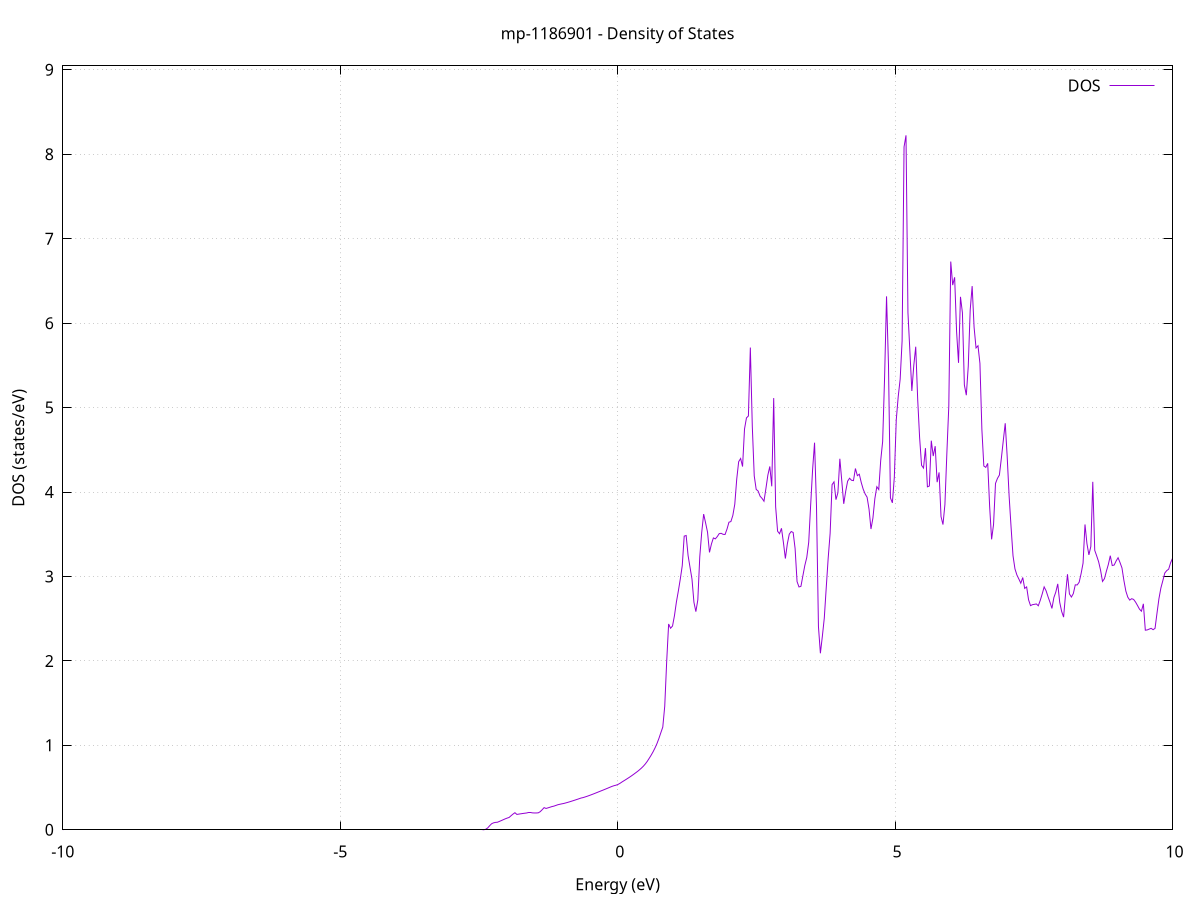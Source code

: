 set title 'mp-1186901 - Density of States'
set xlabel 'Energy (eV)'
set ylabel 'DOS (states/eV)'
set grid
set xrange [-10:10]
set yrange [0:9.047]
set xzeroaxis lt -1
set terminal png size 800,600
set output 'mp-1186901_dos_gnuplot.png'
plot '-' using 1:2 with lines title 'DOS'
-38.144500 0.000000
-38.109500 0.000000
-38.074400 0.000000
-38.039300 0.000000
-38.004300 0.000000
-37.969200 0.000000
-37.934100 0.000000
-37.899100 0.000000
-37.864000 0.000000
-37.828900 0.000000
-37.793900 0.000000
-37.758800 0.000000
-37.723700 0.000000
-37.688700 0.000000
-37.653600 0.000000
-37.618500 0.000000
-37.583500 0.000000
-37.548400 0.000000
-37.513300 0.000000
-37.478300 0.000000
-37.443200 0.000000
-37.408200 0.000000
-37.373100 0.000000
-37.338000 0.000000
-37.303000 0.000000
-37.267900 0.000000
-37.232800 0.000000
-37.197800 0.000000
-37.162700 0.000000
-37.127600 0.000000
-37.092600 0.000000
-37.057500 0.000000
-37.022400 0.000000
-36.987400 0.000000
-36.952300 0.000000
-36.917200 0.000000
-36.882200 0.000000
-36.847100 0.000000
-36.812000 0.000000
-36.777000 0.000000
-36.741900 0.000000
-36.706800 0.000000
-36.671800 0.000000
-36.636700 0.000000
-36.601600 0.000000
-36.566600 0.000000
-36.531500 0.000000
-36.496400 0.000000
-36.461400 0.000000
-36.426300 0.000000
-36.391200 0.000000
-36.356200 0.000000
-36.321100 0.000000
-36.286000 0.000000
-36.251000 0.000000
-36.215900 0.000000
-36.180800 0.000000
-36.145800 0.000000
-36.110700 0.000000
-36.075600 0.000000
-36.040600 0.000000
-36.005500 0.000000
-35.970400 0.000000
-35.935400 0.000000
-35.900300 0.000000
-35.865300 0.000000
-35.830200 0.000000
-35.795100 0.000000
-35.760100 0.000000
-35.725000 0.000000
-35.689900 0.000000
-35.654900 0.000000
-35.619800 0.000000
-35.584700 0.000000
-35.549700 0.000000
-35.514600 0.000000
-35.479500 0.000000
-35.444500 0.000000
-35.409400 0.000000
-35.374300 0.000000
-35.339300 0.000000
-35.304200 0.000000
-35.269100 0.000000
-35.234100 0.000000
-35.199000 0.000000
-35.163900 0.000000
-35.128900 0.000000
-35.093800 0.000000
-35.058700 0.000000
-35.023700 0.000000
-34.988600 0.000000
-34.953500 0.023500
-34.918500 0.962900
-34.883400 3.379100
-34.848300 9.850100
-34.813300 13.111100
-34.778200 15.174700
-34.743100 23.871000
-34.708100 26.378000
-34.673000 21.536200
-34.637900 26.256400
-34.602900 18.126200
-34.567800 12.836700
-34.532700 8.605200
-34.497700 8.417900
-34.462600 12.418000
-34.427500 13.113000
-34.392500 13.880400
-34.357400 17.706400
-34.322300 16.435800
-34.287300 18.455100
-34.252200 20.860000
-34.217200 22.895700
-34.182100 28.922200
-34.147000 30.260700
-34.112000 35.389000
-34.076900 29.175200
-34.041800 32.493300
-34.006800 35.218900
-33.971700 54.077400
-33.936600 37.852800
-33.901600 25.780300
-33.866500 18.997900
-33.831400 14.667200
-33.796400 6.840600
-33.761300 0.000000
-33.726200 0.000000
-33.691200 0.000000
-33.656100 0.000000
-33.621000 0.000000
-33.586000 0.000000
-33.550900 0.000000
-33.515800 0.000000
-33.480800 0.000000
-33.445700 0.000000
-33.410600 0.000000
-33.375600 0.000000
-33.340500 0.000000
-33.305400 0.000000
-33.270400 0.000000
-33.235300 0.000000
-33.200200 0.000000
-33.165200 0.000000
-33.130100 0.000000
-33.095000 0.000000
-33.060000 0.000000
-33.024900 0.000000
-32.989800 0.000000
-32.954800 0.000000
-32.919700 0.000000
-32.884600 0.000000
-32.849600 0.000000
-32.814500 0.000000
-32.779400 0.000000
-32.744400 0.000000
-32.709300 0.000000
-32.674200 0.000000
-32.639200 0.000000
-32.604100 0.000000
-32.569100 0.000000
-32.534000 0.000000
-32.498900 0.000000
-32.463900 0.000000
-32.428800 0.000000
-32.393700 0.000000
-32.358700 0.000000
-32.323600 0.000000
-32.288500 0.000000
-32.253500 0.000000
-32.218400 0.000000
-32.183300 0.000000
-32.148300 0.000000
-32.113200 0.000000
-32.078100 0.000000
-32.043100 0.000000
-32.008000 0.000000
-31.972900 0.000000
-31.937900 0.000000
-31.902800 0.000000
-31.867700 0.000000
-31.832700 0.000000
-31.797600 0.000000
-31.762500 0.000000
-31.727500 0.000000
-31.692400 0.000000
-31.657300 0.000000
-31.622300 0.000000
-31.587200 0.000000
-31.552100 0.000000
-31.517100 0.000000
-31.482000 0.000000
-31.446900 0.000000
-31.411900 0.000000
-31.376800 0.000000
-31.341700 0.000000
-31.306700 0.000000
-31.271600 0.000000
-31.236500 0.000000
-31.201500 0.000000
-31.166400 0.000000
-31.131300 0.000000
-31.096300 0.000000
-31.061200 0.000000
-31.026200 0.000000
-30.991100 0.000000
-30.956000 0.000000
-30.921000 0.000000
-30.885900 0.000000
-30.850800 0.000000
-30.815800 0.000000
-30.780700 0.000000
-30.745600 0.000000
-30.710600 0.000000
-30.675500 0.000000
-30.640400 0.000000
-30.605400 0.000000
-30.570300 0.000000
-30.535200 0.000000
-30.500200 0.000000
-30.465100 0.000000
-30.430000 0.000000
-30.395000 0.000000
-30.359900 0.000000
-30.324800 0.000000
-30.289800 0.000000
-30.254700 0.000000
-30.219600 0.000000
-30.184600 0.000000
-30.149500 0.000000
-30.114400 0.000000
-30.079400 0.000000
-30.044300 0.000000
-30.009200 0.000000
-29.974200 0.000000
-29.939100 0.000000
-29.904000 0.000000
-29.869000 0.000000
-29.833900 0.000000
-29.798800 0.000000
-29.763800 0.000000
-29.728700 0.000000
-29.693600 0.000000
-29.658600 0.000000
-29.623500 0.000000
-29.588400 0.000000
-29.553400 0.000000
-29.518300 0.000000
-29.483200 0.000000
-29.448200 0.000000
-29.413100 0.000000
-29.378100 0.000000
-29.343000 0.000000
-29.307900 0.000000
-29.272900 0.000000
-29.237800 0.000000
-29.202700 0.000000
-29.167700 0.000000
-29.132600 0.000000
-29.097500 0.000000
-29.062500 0.000000
-29.027400 0.000000
-28.992300 0.000000
-28.957300 0.000000
-28.922200 0.000000
-28.887100 0.000000
-28.852100 0.000000
-28.817000 0.000000
-28.781900 0.000000
-28.746900 0.000000
-28.711800 0.000000
-28.676700 0.000000
-28.641700 0.000000
-28.606600 0.000000
-28.571500 0.000000
-28.536500 0.000000
-28.501400 0.000000
-28.466300 0.000000
-28.431300 0.000000
-28.396200 0.000000
-28.361100 0.000000
-28.326100 0.000000
-28.291000 0.000000
-28.255900 0.000000
-28.220900 0.000000
-28.185800 0.000000
-28.150700 0.000000
-28.115700 0.000000
-28.080600 0.000000
-28.045500 0.000000
-28.010500 0.000000
-27.975400 0.000000
-27.940300 0.000000
-27.905300 0.000000
-27.870200 0.000000
-27.835100 0.000000
-27.800100 0.000000
-27.765000 0.000000
-27.730000 0.000000
-27.694900 0.000000
-27.659800 0.000000
-27.624800 0.000000
-27.589700 0.000000
-27.554600 0.000000
-27.519600 0.000000
-27.484500 0.000000
-27.449400 0.000000
-27.414400 0.000000
-27.379300 0.000000
-27.344200 0.000000
-27.309200 0.000000
-27.274100 0.000000
-27.239000 0.000000
-27.204000 0.000000
-27.168900 0.000000
-27.133800 0.000000
-27.098800 0.000000
-27.063700 0.000000
-27.028600 0.000000
-26.993600 0.000000
-26.958500 0.000000
-26.923400 0.000000
-26.888400 0.000000
-26.853300 0.000000
-26.818200 0.000000
-26.783200 0.000000
-26.748100 0.000000
-26.713000 0.000000
-26.678000 0.000000
-26.642900 0.000000
-26.607800 0.000000
-26.572800 0.000000
-26.537700 0.000000
-26.502600 0.000000
-26.467600 0.000000
-26.432500 0.000000
-26.397400 0.000000
-26.362400 0.000000
-26.327300 0.000000
-26.292200 0.000000
-26.257200 0.000000
-26.222100 0.000000
-26.187100 0.000000
-26.152000 0.000000
-26.116900 0.000000
-26.081900 0.000000
-26.046800 0.000000
-26.011700 0.000000
-25.976700 0.000000
-25.941600 0.000000
-25.906500 0.000000
-25.871500 0.000000
-25.836400 0.000000
-25.801300 0.000000
-25.766300 0.000000
-25.731200 0.000000
-25.696100 0.000000
-25.661100 0.000000
-25.626000 0.000000
-25.590900 0.000000
-25.555900 0.000000
-25.520800 0.000000
-25.485700 0.000000
-25.450700 0.000000
-25.415600 0.000000
-25.380500 0.000000
-25.345500 0.000000
-25.310400 0.000000
-25.275300 0.000000
-25.240300 0.000000
-25.205200 0.000000
-25.170100 0.000000
-25.135100 0.000000
-25.100000 0.000000
-25.064900 0.000000
-25.029900 0.000000
-24.994800 0.000000
-24.959700 0.000000
-24.924700 0.000000
-24.889600 0.000000
-24.854500 0.000000
-24.819500 0.000000
-24.784400 0.000000
-24.749300 0.000000
-24.714300 0.000000
-24.679200 0.000000
-24.644100 0.000000
-24.609100 0.000000
-24.574000 0.000000
-24.539000 0.000000
-24.503900 0.000000
-24.468800 0.000000
-24.433800 0.000000
-24.398700 0.000000
-24.363600 0.000000
-24.328600 0.000000
-24.293500 0.000000
-24.258400 0.000000
-24.223400 0.000000
-24.188300 0.000000
-24.153200 0.000000
-24.118200 0.000000
-24.083100 0.000000
-24.048000 0.000000
-24.013000 0.000000
-23.977900 0.000000
-23.942800 0.000000
-23.907800 0.000000
-23.872700 0.000000
-23.837600 0.000000
-23.802600 0.000000
-23.767500 0.000000
-23.732400 0.000000
-23.697400 0.000000
-23.662300 0.000000
-23.627200 0.000000
-23.592200 0.000000
-23.557100 0.000000
-23.522000 0.000000
-23.487000 0.000000
-23.451900 0.000000
-23.416800 0.000000
-23.381800 0.000000
-23.346700 0.000000
-23.311600 0.000000
-23.276600 0.000000
-23.241500 0.000000
-23.206400 0.000000
-23.171400 0.000000
-23.136300 0.000000
-23.101200 0.000000
-23.066200 0.000000
-23.031100 0.000000
-22.996000 0.000000
-22.961000 0.000000
-22.925900 0.000000
-22.890900 0.000000
-22.855800 0.000000
-22.820700 0.000000
-22.785700 0.000000
-22.750600 0.000000
-22.715500 0.000000
-22.680500 0.000000
-22.645400 0.000000
-22.610300 0.000000
-22.575300 0.000000
-22.540200 0.000000
-22.505100 0.000000
-22.470100 0.000000
-22.435000 0.000000
-22.399900 0.000000
-22.364900 0.000000
-22.329800 0.000000
-22.294700 0.000000
-22.259700 0.000000
-22.224600 0.000000
-22.189500 0.000000
-22.154500 0.000000
-22.119400 0.000000
-22.084300 0.000000
-22.049300 0.000000
-22.014200 0.000000
-21.979100 0.000000
-21.944100 0.000000
-21.909000 0.000000
-21.873900 0.000000
-21.838900 0.000000
-21.803800 0.000000
-21.768700 0.000000
-21.733700 0.000000
-21.698600 0.000000
-21.663500 0.000000
-21.628500 0.000000
-21.593400 0.000000
-21.558300 0.000000
-21.523300 0.000000
-21.488200 0.000000
-21.453100 0.000000
-21.418100 0.000000
-21.383000 0.000000
-21.348000 0.000000
-21.312900 0.000000
-21.277800 0.000000
-21.242800 0.000000
-21.207700 0.000000
-21.172600 0.000000
-21.137600 0.000000
-21.102500 0.000000
-21.067400 0.000000
-21.032400 0.000000
-20.997300 0.000000
-20.962200 0.000000
-20.927200 0.000000
-20.892100 0.000000
-20.857000 0.000000
-20.822000 0.000000
-20.786900 0.000000
-20.751800 0.000000
-20.716800 0.000000
-20.681700 0.000000
-20.646600 0.000000
-20.611600 0.000000
-20.576500 0.000000
-20.541400 0.000000
-20.506400 0.000000
-20.471300 0.000000
-20.436200 0.000000
-20.401200 0.000000
-20.366100 0.000000
-20.331000 0.000000
-20.296000 0.000000
-20.260900 0.000000
-20.225800 0.000000
-20.190800 0.000000
-20.155700 0.000000
-20.120600 0.000000
-20.085600 0.000000
-20.050500 0.000000
-20.015400 0.000000
-19.980400 0.000000
-19.945300 0.000000
-19.910200 0.000000
-19.875200 0.000000
-19.840100 0.000000
-19.805000 0.000000
-19.770000 0.000000
-19.734900 0.000000
-19.699900 0.000000
-19.664800 0.000000
-19.629700 0.000000
-19.594700 0.000000
-19.559600 0.000000
-19.524500 0.000000
-19.489500 0.000000
-19.454400 0.000000
-19.419300 0.000000
-19.384300 0.000000
-19.349200 0.000000
-19.314100 0.000000
-19.279100 0.000000
-19.244000 0.000000
-19.208900 0.000000
-19.173900 0.000000
-19.138800 0.000000
-19.103700 0.000000
-19.068700 0.000000
-19.033600 0.000000
-18.998500 0.000000
-18.963500 0.000000
-18.928400 0.000000
-18.893300 0.000000
-18.858300 0.000000
-18.823200 0.000000
-18.788100 0.000000
-18.753100 0.000000
-18.718000 0.000000
-18.682900 0.000000
-18.647900 0.000000
-18.612800 0.000000
-18.577700 0.000000
-18.542700 0.000000
-18.507600 0.000000
-18.472500 0.000000
-18.437500 0.000000
-18.402400 0.000000
-18.367300 0.000000
-18.332300 0.000000
-18.297200 0.000000
-18.262100 0.000000
-18.227100 0.000000
-18.192000 0.000000
-18.156900 0.000000
-18.121900 0.000000
-18.086800 0.000000
-18.051800 0.000000
-18.016700 0.000000
-17.981600 0.000000
-17.946600 0.000000
-17.911500 0.000000
-17.876400 0.000000
-17.841400 0.000000
-17.806300 0.000000
-17.771200 0.000000
-17.736200 0.000000
-17.701100 0.000000
-17.666000 0.000000
-17.631000 0.000000
-17.595900 0.000000
-17.560800 0.000000
-17.525800 0.000000
-17.490700 0.000000
-17.455600 0.000000
-17.420600 0.000000
-17.385500 0.000000
-17.350400 0.000000
-17.315400 0.000000
-17.280300 0.000000
-17.245200 0.000000
-17.210200 0.000000
-17.175100 0.000000
-17.140000 0.000000
-17.105000 0.000000
-17.069900 0.000000
-17.034800 0.000000
-16.999800 0.000000
-16.964700 0.000000
-16.929600 0.000000
-16.894600 0.000000
-16.859500 0.000000
-16.824400 0.000000
-16.789400 0.000000
-16.754300 0.000000
-16.719200 0.000000
-16.684200 0.000000
-16.649100 0.000000
-16.614000 0.000000
-16.579000 0.000000
-16.543900 0.000000
-16.508900 0.000000
-16.473800 0.000000
-16.438700 0.000000
-16.403700 0.000000
-16.368600 0.000000
-16.333500 0.000000
-16.298500 0.000000
-16.263400 0.000000
-16.228300 0.000000
-16.193300 0.000000
-16.158200 0.000000
-16.123100 0.000000
-16.088100 0.000000
-16.053000 0.000000
-16.017900 0.000000
-15.982900 0.000000
-15.947800 0.000000
-15.912700 0.000000
-15.877700 0.000000
-15.842600 0.000000
-15.807500 0.000000
-15.772500 0.000000
-15.737400 0.000000
-15.702300 0.000000
-15.667300 0.000000
-15.632200 0.000000
-15.597100 0.000000
-15.562100 0.000000
-15.527000 0.000000
-15.491900 0.000000
-15.456900 0.000000
-15.421800 0.000000
-15.386700 0.000000
-15.351700 0.000000
-15.316600 0.000000
-15.281500 0.000000
-15.246500 0.000000
-15.211400 0.000000
-15.176300 0.000000
-15.141300 0.000000
-15.106200 0.000000
-15.071100 0.000000
-15.036100 0.000000
-15.001000 0.000000
-14.965900 0.000000
-14.930900 0.000000
-14.895800 0.000000
-14.860800 0.000000
-14.825700 0.000000
-14.790600 0.000000
-14.755600 0.000000
-14.720500 0.000000
-14.685400 0.000000
-14.650400 0.000000
-14.615300 0.000000
-14.580200 0.000000
-14.545200 0.000000
-14.510100 0.000000
-14.475000 0.000000
-14.440000 0.000000
-14.404900 0.000000
-14.369800 0.000000
-14.334800 0.000000
-14.299700 0.000000
-14.264600 0.000000
-14.229600 0.000000
-14.194500 0.000000
-14.159400 0.000000
-14.124400 0.000000
-14.089300 0.000000
-14.054200 0.000000
-14.019200 0.000000
-13.984100 0.000000
-13.949000 0.000000
-13.914000 0.000000
-13.878900 0.000000
-13.843800 0.000000
-13.808800 0.000000
-13.773700 0.000000
-13.738600 0.000000
-13.703600 0.000000
-13.668500 0.000000
-13.633400 0.000000
-13.598400 0.000000
-13.563300 0.000000
-13.528200 0.000000
-13.493200 0.000000
-13.458100 0.000000
-13.423000 0.000000
-13.388000 0.000000
-13.352900 0.000000
-13.317800 0.000000
-13.282800 0.000000
-13.247700 0.000000
-13.212700 0.000000
-13.177600 0.000000
-13.142500 0.000000
-13.107500 0.000000
-13.072400 0.000000
-13.037300 0.000000
-13.002300 0.000000
-12.967200 0.000000
-12.932100 0.000000
-12.897100 0.000000
-12.862000 0.000000
-12.826900 0.000000
-12.791900 0.000000
-12.756800 0.000000
-12.721700 0.000000
-12.686700 0.000000
-12.651600 0.000000
-12.616500 0.000000
-12.581500 0.000000
-12.546400 0.000000
-12.511300 0.000000
-12.476300 0.000000
-12.441200 0.000000
-12.406100 0.000000
-12.371100 0.000000
-12.336000 0.000000
-12.300900 0.000000
-12.265900 0.000000
-12.230800 0.000000
-12.195700 0.000000
-12.160700 0.000000
-12.125600 0.000000
-12.090500 0.000000
-12.055500 0.000000
-12.020400 0.000000
-11.985300 0.000000
-11.950300 0.000000
-11.915200 0.000000
-11.880100 0.000000
-11.845100 0.000000
-11.810000 0.000000
-11.774900 0.000000
-11.739900 0.000000
-11.704800 0.000000
-11.669800 0.000000
-11.634700 0.000000
-11.599600 0.000000
-11.564600 0.000000
-11.529500 0.000000
-11.494400 0.000000
-11.459400 0.000000
-11.424300 0.000000
-11.389200 0.000000
-11.354200 0.000000
-11.319100 0.000000
-11.284000 0.000000
-11.249000 0.000000
-11.213900 0.000000
-11.178800 0.000000
-11.143800 0.000000
-11.108700 0.000000
-11.073600 0.000000
-11.038600 0.000000
-11.003500 0.000000
-10.968400 0.000000
-10.933400 0.000000
-10.898300 0.000000
-10.863200 0.000000
-10.828200 0.000000
-10.793100 0.000000
-10.758000 0.000000
-10.723000 0.000000
-10.687900 0.000000
-10.652800 0.000000
-10.617800 0.000000
-10.582700 0.000000
-10.547600 0.000000
-10.512600 0.000000
-10.477500 0.000000
-10.442400 0.000000
-10.407400 0.000000
-10.372300 0.000000
-10.337200 0.000000
-10.302200 0.000000
-10.267100 0.000000
-10.232000 0.000000
-10.197000 0.000000
-10.161900 0.000000
-10.126800 0.000000
-10.091800 0.000000
-10.056700 0.000000
-10.021700 0.000000
-9.986600 0.000000
-9.951500 0.000000
-9.916500 0.000000
-9.881400 0.000000
-9.846300 0.000000
-9.811300 0.000000
-9.776200 0.000000
-9.741100 0.000000
-9.706100 0.000000
-9.671000 0.000000
-9.635900 0.000000
-9.600900 0.000000
-9.565800 0.000000
-9.530700 0.000000
-9.495700 0.000000
-9.460600 0.000000
-9.425500 0.000000
-9.390500 0.000000
-9.355400 0.000000
-9.320300 0.000000
-9.285300 0.000000
-9.250200 0.000000
-9.215100 0.000000
-9.180100 0.000000
-9.145000 0.000000
-9.109900 0.000000
-9.074900 0.000000
-9.039800 0.000000
-9.004700 0.000000
-8.969700 0.000000
-8.934600 0.000000
-8.899500 0.000000
-8.864500 0.000000
-8.829400 0.000000
-8.794300 0.000000
-8.759300 0.000000
-8.724200 0.000000
-8.689100 0.000000
-8.654100 0.000000
-8.619000 0.000000
-8.583900 0.000000
-8.548900 0.000000
-8.513800 0.000000
-8.478700 0.000000
-8.443700 0.000000
-8.408600 0.000000
-8.373600 0.000000
-8.338500 0.000000
-8.303400 0.000000
-8.268400 0.000000
-8.233300 0.000000
-8.198200 0.000000
-8.163200 0.000000
-8.128100 0.000000
-8.093000 0.000000
-8.058000 0.000000
-8.022900 0.000000
-7.987800 0.000000
-7.952800 0.000000
-7.917700 0.000000
-7.882600 0.000000
-7.847600 0.000000
-7.812500 0.000000
-7.777400 0.000000
-7.742400 0.000000
-7.707300 0.000000
-7.672200 0.000000
-7.637200 0.000000
-7.602100 0.000000
-7.567000 0.000000
-7.532000 0.000000
-7.496900 0.000000
-7.461800 0.000000
-7.426800 0.000000
-7.391700 0.000000
-7.356600 0.000000
-7.321600 0.000000
-7.286500 0.000000
-7.251400 0.000000
-7.216400 0.000000
-7.181300 0.000000
-7.146200 0.000000
-7.111200 0.000000
-7.076100 0.000000
-7.041000 0.000000
-7.006000 0.000000
-6.970900 0.000000
-6.935800 0.000000
-6.900800 0.000000
-6.865700 0.000000
-6.830700 0.000000
-6.795600 0.000000
-6.760500 0.000000
-6.725500 0.000000
-6.690400 0.000000
-6.655300 0.000000
-6.620300 0.000000
-6.585200 0.000000
-6.550100 0.000000
-6.515100 0.000000
-6.480000 0.000000
-6.444900 0.000000
-6.409900 0.000000
-6.374800 0.000000
-6.339700 0.000000
-6.304700 0.000000
-6.269600 0.000000
-6.234500 0.000000
-6.199500 0.000000
-6.164400 0.000000
-6.129300 0.000000
-6.094300 0.000000
-6.059200 0.000000
-6.024100 0.000000
-5.989100 0.000000
-5.954000 0.000000
-5.918900 0.000000
-5.883900 0.000000
-5.848800 0.000000
-5.813700 0.000000
-5.778700 0.000000
-5.743600 0.000000
-5.708500 0.000000
-5.673500 0.000000
-5.638400 0.000000
-5.603300 0.000000
-5.568300 0.000000
-5.533200 0.000000
-5.498100 0.000000
-5.463100 0.000000
-5.428000 0.000000
-5.392900 0.000000
-5.357900 0.000000
-5.322800 0.000000
-5.287700 0.000000
-5.252700 0.000000
-5.217600 0.000000
-5.182600 0.000000
-5.147500 0.000000
-5.112400 0.000000
-5.077400 0.000000
-5.042300 0.000000
-5.007200 0.000000
-4.972200 0.000000
-4.937100 0.000000
-4.902000 0.000000
-4.867000 0.000000
-4.831900 0.000000
-4.796800 0.000000
-4.761800 0.000000
-4.726700 0.000000
-4.691600 0.000000
-4.656600 0.000000
-4.621500 0.000000
-4.586400 0.000000
-4.551400 0.000000
-4.516300 0.000000
-4.481200 0.000000
-4.446200 0.000000
-4.411100 0.000000
-4.376000 0.000000
-4.341000 0.000000
-4.305900 0.000000
-4.270800 0.000000
-4.235800 0.000000
-4.200700 0.000000
-4.165600 0.000000
-4.130600 0.000000
-4.095500 0.000000
-4.060400 0.000000
-4.025400 0.000000
-3.990300 0.000000
-3.955200 0.000000
-3.920200 0.000000
-3.885100 0.000000
-3.850000 0.000000
-3.815000 0.000000
-3.779900 0.000000
-3.744800 0.000000
-3.709800 0.000000
-3.674700 0.000000
-3.639600 0.000000
-3.604600 0.000000
-3.569500 0.000000
-3.534500 0.000000
-3.499400 0.000000
-3.464300 0.000000
-3.429300 0.000000
-3.394200 0.000000
-3.359100 0.000000
-3.324100 0.000000
-3.289000 0.000000
-3.253900 0.000000
-3.218900 0.000000
-3.183800 0.000000
-3.148700 0.000000
-3.113700 0.000000
-3.078600 0.000000
-3.043500 0.000000
-3.008500 0.000000
-2.973400 0.000000
-2.938300 0.000000
-2.903300 0.000000
-2.868200 0.000000
-2.833100 0.000000
-2.798100 0.000000
-2.763000 0.000000
-2.727900 0.000000
-2.692900 0.000000
-2.657800 0.000000
-2.622700 0.000000
-2.587700 0.000000
-2.552600 0.000000
-2.517500 0.000000
-2.482500 0.000000
-2.447400 0.000000
-2.412300 0.000100
-2.377300 0.006000
-2.342200 0.021900
-2.307100 0.047600
-2.272100 0.071200
-2.237000 0.082200
-2.201900 0.087400
-2.166900 0.089300
-2.131800 0.098900
-2.096700 0.108800
-2.061700 0.119100
-2.026600 0.129400
-1.991600 0.138300
-1.956500 0.145800
-1.921400 0.166300
-1.886400 0.185500
-1.851300 0.202100
-1.816200 0.181800
-1.781200 0.185600
-1.746100 0.189200
-1.711000 0.192700
-1.676000 0.195900
-1.640900 0.198900
-1.605800 0.201700
-1.570800 0.201700
-1.535700 0.200200
-1.500600 0.198900
-1.465600 0.199000
-1.430500 0.200700
-1.395400 0.214400
-1.360400 0.237400
-1.325300 0.262400
-1.290200 0.252600
-1.255200 0.259700
-1.220100 0.267000
-1.185000 0.274500
-1.150000 0.279900
-1.114900 0.287900
-1.079800 0.296100
-1.044800 0.301600
-1.009700 0.306700
-0.974600 0.311200
-0.939600 0.317200
-0.904500 0.323700
-0.869400 0.330500
-0.834400 0.337700
-0.799300 0.345100
-0.764200 0.352600
-0.729200 0.360200
-0.694100 0.368000
-0.659000 0.376000
-0.624000 0.381100
-0.588900 0.388300
-0.553800 0.395800
-0.518800 0.404100
-0.483700 0.412600
-0.448600 0.421300
-0.413600 0.430400
-0.378500 0.439600
-0.343500 0.448900
-0.308400 0.458100
-0.273300 0.467300
-0.238300 0.476600
-0.203200 0.486100
-0.168100 0.495700
-0.133100 0.505600
-0.098000 0.514800
-0.062900 0.522500
-0.027900 0.528300
0.007200 0.537300
0.042300 0.550100
0.077300 0.565700
0.112400 0.580100
0.147500 0.594400
0.182500 0.609200
0.217600 0.624300
0.252700 0.640100
0.287700 0.656600
0.322800 0.673700
0.357900 0.690900
0.392900 0.709900
0.428000 0.730100
0.463100 0.752800
0.498100 0.779100
0.533200 0.809900
0.568300 0.845900
0.603300 0.882800
0.638400 0.923500
0.673500 0.969100
0.708500 1.020500
0.743600 1.081300
0.778700 1.149900
0.813700 1.216400
0.848800 1.463300
0.883900 1.992900
0.918900 2.437100
0.954000 2.386900
0.989100 2.413100
1.024100 2.536500
1.059200 2.698400
1.094300 2.828900
1.129300 2.970100
1.164400 3.127900
1.199500 3.477800
1.234500 3.485200
1.269600 3.247600
1.304600 3.107600
1.339700 2.969600
1.374800 2.694800
1.409800 2.583500
1.444900 2.722400
1.480000 3.231400
1.515000 3.520100
1.550100 3.738800
1.585200 3.633900
1.620200 3.523700
1.655300 3.285200
1.690400 3.384500
1.725400 3.456300
1.760500 3.445400
1.795600 3.472300
1.830600 3.507500
1.865700 3.511000
1.900800 3.498800
1.935800 3.497200
1.970900 3.560800
2.006000 3.642300
2.041000 3.650400
2.076100 3.723100
2.111200 3.856100
2.146200 4.153200
2.181300 4.359500
2.216400 4.397100
2.251400 4.301900
2.286500 4.746200
2.321600 4.877900
2.356600 4.900600
2.391700 5.710800
2.426800 4.778200
2.461800 4.191500
2.496900 4.031200
2.532000 4.011600
2.567000 3.950900
2.602100 3.925100
2.637200 3.891000
2.672200 4.040800
2.707300 4.200400
2.742400 4.302900
2.777400 4.067500
2.812500 5.112400
2.847600 3.825300
2.882600 3.536200
2.917700 3.506500
2.952700 3.570400
2.987800 3.401000
3.022900 3.212300
3.057900 3.384500
3.093000 3.501000
3.128100 3.532200
3.163100 3.521100
3.198200 3.331400
3.233300 2.939400
3.268300 2.875800
3.303400 2.883200
3.338500 3.008200
3.373500 3.130300
3.408600 3.225200
3.443700 3.405300
3.478700 3.847200
3.513800 4.267000
3.548900 4.584100
3.583900 3.828000
3.619000 2.406200
3.654100 2.090500
3.689100 2.289400
3.724200 2.506000
3.759300 2.866400
3.794300 3.215600
3.829400 3.510000
3.864500 4.087100
3.899500 4.120500
3.934600 3.909600
3.969700 3.991600
4.004700 4.393800
4.039800 4.130300
4.074900 3.860200
4.109900 4.007800
4.145000 4.128700
4.180100 4.163300
4.215100 4.139300
4.250200 4.135200
4.285300 4.278600
4.320300 4.194000
4.355400 4.210700
4.390500 4.112700
4.425500 4.033600
4.460600 3.977000
4.495600 3.938900
4.530700 3.797300
4.565800 3.561800
4.600800 3.692000
4.635900 3.922100
4.671000 4.062900
4.706000 4.029500
4.741100 4.373600
4.776200 4.598100
4.811200 5.359800
4.846300 6.317500
4.881400 5.503500
4.916400 3.930600
4.951500 3.871900
4.986600 4.175500
5.021600 4.855100
5.056700 5.129700
5.091800 5.336100
5.126800 5.789800
5.161900 8.088000
5.197000 8.224200
5.232000 6.125200
5.267100 5.667300
5.302200 5.197100
5.337200 5.499100
5.372300 5.720800
5.407400 5.099300
5.442400 4.644100
5.477500 4.316000
5.512600 4.284100
5.547600 4.519900
5.582700 4.061700
5.617800 4.071300
5.652800 4.608100
5.687900 4.426000
5.723000 4.543300
5.758000 4.116700
5.793100 4.232400
5.828200 3.709800
5.863200 3.614500
5.898300 3.851400
5.933400 4.459600
5.968400 5.018200
6.003500 6.729300
6.038600 6.450600
6.073600 6.543200
6.108700 5.899800
6.143700 5.530300
6.178800 6.311800
6.213900 6.122300
6.248900 5.268700
6.284000 5.146700
6.319100 5.489500
6.354100 6.156200
6.389200 6.438600
6.424300 5.950400
6.459300 5.706500
6.494400 5.732200
6.529500 5.523600
6.564500 4.741600
6.599600 4.308100
6.634700 4.292200
6.669700 4.339800
6.704800 3.824800
6.739900 3.439400
6.774900 3.616500
6.810000 4.102000
6.845100 4.161300
6.880100 4.201000
6.915200 4.397400
6.950300 4.608500
6.985300 4.814300
7.020400 4.422500
7.055500 3.952000
7.090500 3.586300
7.125600 3.245400
7.160700 3.090000
7.195700 3.017300
7.230800 2.970200
7.265900 2.920200
7.300900 2.987700
7.336000 2.858800
7.371100 2.876300
7.406100 2.723500
7.441200 2.654500
7.476300 2.665900
7.511300 2.669900
7.546400 2.674400
7.581500 2.652900
7.616500 2.716800
7.651600 2.792500
7.686700 2.876600
7.721700 2.830500
7.756800 2.759700
7.791800 2.695300
7.826900 2.621400
7.862000 2.749600
7.897000 2.815600
7.932100 2.912300
7.967200 2.694700
8.002200 2.586100
8.037300 2.518500
8.072400 2.789400
8.107400 3.026100
8.142500 2.793200
8.177600 2.756300
8.212600 2.797000
8.247700 2.900700
8.282800 2.899700
8.317800 2.932000
8.352900 3.034100
8.388000 3.157700
8.423000 3.615800
8.458100 3.389100
8.493200 3.255300
8.528200 3.355100
8.563300 4.121000
8.598400 3.309500
8.633400 3.244000
8.668500 3.174600
8.703600 3.073600
8.738600 2.940900
8.773700 2.974000
8.808800 3.062800
8.843800 3.142600
8.878900 3.245700
8.914000 3.129400
8.949000 3.135300
8.984100 3.183500
9.019200 3.221700
9.054200 3.165000
9.089300 3.101000
9.124400 2.951900
9.159400 2.826300
9.194500 2.754600
9.229600 2.719900
9.264600 2.736600
9.299700 2.728000
9.334700 2.696100
9.369800 2.655600
9.404900 2.612900
9.439900 2.588700
9.475000 2.676000
9.510100 2.363600
9.545100 2.366900
9.580200 2.376700
9.615300 2.385500
9.650300 2.369600
9.685400 2.385400
9.720500 2.564600
9.755500 2.736500
9.790600 2.862900
9.825700 2.950100
9.860700 3.040200
9.895800 3.069100
9.930900 3.086300
9.965900 3.162200
10.001000 3.215600
10.036100 3.276700
10.071100 3.303000
10.106200 3.336500
10.141300 3.408400
10.176300 3.518700
10.211400 3.627600
10.246500 3.736300
10.281500 3.747800
10.316600 3.873900
10.351700 3.931600
10.386700 4.121000
10.421800 4.010100
10.456900 4.148700
10.491900 4.423100
10.527000 4.506500
10.562100 4.492800
10.597100 4.508800
10.632200 4.552500
10.667300 4.707900
10.702300 4.690100
10.737400 4.558300
10.772500 4.370200
10.807500 4.488400
10.842600 4.257500
10.877700 4.469900
10.912700 4.775100
10.947800 5.700900
10.982800 5.179200
11.017900 5.462000
11.053000 6.093900
11.088000 6.175000
11.123100 5.499700
11.158200 5.227200
11.193200 4.933900
11.228300 4.439600
11.263400 4.100900
11.298400 3.765900
11.333500 3.755000
11.368600 4.158500
11.403600 4.109100
11.438700 3.941300
11.473800 3.706700
11.508800 3.670400
11.543900 3.515000
11.579000 3.277300
11.614000 3.279500
11.649100 2.408100
11.684200 1.652200
11.719200 1.607500
11.754300 1.565500
11.789400 1.528500
11.824400 1.497100
11.859500 1.471000
11.894600 1.450500
11.929600 1.432400
11.964700 1.416800
11.999800 1.401700
12.034800 1.387600
12.069900 1.368500
12.105000 1.357600
12.140000 1.347500
12.175100 1.338600
12.210200 1.330500
12.245200 1.321800
12.280300 1.312900
12.315400 1.444600
12.350400 1.273700
12.385500 1.265300
12.420600 1.258500
12.455600 1.251400
12.490700 1.245300
12.525800 1.240700
12.560800 1.236900
12.595900 1.238600
12.630900 1.210700
12.666000 1.214900
12.701100 1.217800
12.736100 1.217300
12.771200 1.216200
12.806300 1.215200
12.841300 1.218700
12.876400 1.219900
12.911500 1.214000
12.946500 1.207800
12.981600 1.202900
13.016700 1.198900
13.051700 1.195500
13.086800 1.196400
13.121900 1.195600
13.156900 1.247400
13.192000 1.291400
13.227100 1.305100
13.262100 1.316900
13.297200 1.326400
13.332300 1.332400
13.367300 1.337500
13.402400 1.337800
13.437500 1.318100
13.472500 1.286900
13.507600 1.246700
13.542700 1.212100
13.577700 1.180600
13.612800 1.147300
13.647900 1.139700
13.682900 1.142800
13.718000 1.229000
13.753100 1.313000
13.788100 1.306200
13.823200 1.157400
13.858300 1.088800
13.893300 1.089900
13.928400 1.095000
13.963500 1.099700
13.998500 1.105900
14.033600 1.154300
14.068700 1.168000
14.103700 1.403900
14.138800 1.170100
14.173800 1.102700
14.208900 1.104200
14.244000 1.135400
14.279000 1.150200
14.314100 1.135900
14.349200 1.078500
14.384200 1.061500
14.419300 1.058800
14.454400 1.061800
14.489400 1.067800
14.524500 1.076900
14.559600 1.092100
14.594600 1.098200
14.629700 1.060300
14.664800 1.022500
14.699800 0.987100
14.734900 1.012100
14.770000 1.023700
14.805000 1.042300
14.840100 1.069200
14.875200 1.107300
14.910200 1.183600
14.945300 1.406200
14.980400 1.447400
15.015400 1.441800
15.050500 1.391700
15.085600 1.323300
15.120600 1.212300
15.155700 1.077000
15.190800 0.971300
15.225800 0.921700
15.260900 0.911400
15.296000 0.911800
15.331000 0.927500
15.366100 0.967500
15.401200 1.014900
15.436200 0.999900
15.471300 1.001200
15.506400 0.999100
15.541400 0.992800
15.576500 0.982600
15.611600 0.968900
15.646600 0.927800
15.681700 0.888000
15.716800 0.852300
15.751800 0.822200
15.786900 0.798400
15.821900 0.781000
15.857000 0.769100
15.892100 0.778800
15.927100 0.809500
15.962200 0.849100
15.997300 0.777600
16.032300 0.878400
16.067400 0.885500
16.102500 0.870000
16.137500 0.839200
16.172600 0.805300
16.207700 0.769900
16.242700 0.728400
16.277800 0.674300
16.312900 0.631100
16.347900 0.615500
16.383000 0.602600
16.418100 0.591100
16.453100 0.565800
16.488200 0.518600
16.523300 0.474700
16.558300 0.443200
16.593400 0.451500
16.628500 0.518400
16.663500 0.636200
16.698600 0.708800
16.733700 0.790900
16.768700 0.879700
16.803800 0.982100
16.838900 1.143800
16.873900 1.325500
16.909000 1.767900
16.944100 2.296300
16.979100 2.077800
17.014200 2.106300
17.049300 2.443100
17.084300 2.364100
17.119400 2.209200
17.154500 2.115600
17.189500 2.114600
17.224600 2.114900
17.259700 2.334500
17.294700 1.799300
17.329800 1.874400
17.364900 2.103000
17.399900 2.092700
17.435000 1.977800
17.470000 1.923200
17.505100 1.890500
17.540200 1.873500
17.575200 1.873600
17.610300 1.873200
17.645400 1.744200
17.680400 1.652300
17.715500 1.574700
17.750600 1.508200
17.785600 1.474600
17.820700 1.687300
17.855800 1.701100
17.890800 1.701800
17.925900 1.688700
17.961000 1.628600
17.996000 1.587600
18.031100 1.552100
18.066200 1.515100
18.101200 1.479800
18.136300 1.448800
18.171400 1.425100
18.206400 1.411500
18.241500 1.508500
18.276600 1.683100
18.311600 1.534200
18.346700 1.563700
18.381800 1.637600
18.416800 1.698500
18.451900 1.756800
18.487000 1.836600
18.522000 1.797100
18.557100 1.797000
18.592200 1.810000
18.627200 2.159600
18.662300 2.668600
18.697400 1.718300
18.732400 1.633300
18.767500 1.640700
18.802600 1.215200
18.837600 1.208600
18.872700 1.199300
18.907800 1.179700
18.942800 1.162900
18.977900 1.149200
19.012900 1.164600
19.048000 1.194900
19.083100 1.131200
19.118100 1.130300
19.153200 1.130300
19.188300 1.129900
19.223300 1.128600
19.258400 1.124900
19.293500 1.119000
19.328500 1.114800
19.363600 1.111700
19.398700 1.091500
19.433700 1.073200
19.468800 1.048500
19.503900 1.022900
19.538900 0.998300
19.574000 0.974800
19.609100 0.916400
19.644100 0.909700
19.679200 0.911100
19.714300 0.914700
19.749300 0.928000
19.784400 0.952400
19.819500 0.988100
19.854500 1.057600
19.889600 1.123000
19.924700 1.181500
19.959700 1.203900
19.994800 1.232600
20.029900 1.315300
20.064900 1.434400
20.100000 1.534200
20.135100 1.659100
20.170100 1.760900
20.205200 2.356000
20.240300 1.498600
20.275300 1.530200
20.310400 1.588200
20.345500 1.691200
20.380500 1.756400
20.415600 1.810600
20.450700 1.863300
20.485700 1.906200
20.520800 2.030000
20.555900 2.235700
20.590900 2.444400
20.626000 2.480100
20.661000 2.332300
20.696100 2.247100
20.731200 2.106000
20.766200 2.033200
20.801300 1.975600
20.836400 1.927700
20.871400 1.886800
20.906500 1.866000
20.941600 1.861900
20.976600 1.849800
21.011700 1.816200
21.046800 1.788400
21.081800 1.775800
21.116900 1.785000
21.152000 1.848400
21.187000 1.898900
21.222100 1.917300
21.257200 1.904700
21.292200 1.884600
21.327300 1.878800
21.362400 1.879500
21.397400 1.874100
21.432500 1.787900
21.467600 1.819400
21.502600 1.844600
21.537700 1.825900
21.572800 1.832800
21.607800 1.840400
21.642900 1.849300
21.678000 1.859700
21.713000 1.855400
21.748100 1.885600
21.783200 1.890600
21.818200 1.880100
21.853300 1.888900
21.888400 1.898100
21.923400 1.908200
21.958500 1.887600
21.993600 1.835000
22.028600 1.808500
22.063700 1.817800
22.098800 1.841800
22.133800 1.865400
22.168900 2.031400
22.204000 2.000900
22.239000 1.989400
22.274100 2.062400
22.309100 2.134200
22.344200 2.190100
22.379300 2.230500
22.414300 2.270400
22.449400 2.340700
22.484500 2.390000
22.519500 2.432200
22.554600 2.459800
22.589700 2.484800
22.624700 2.460500
22.659800 2.443700
22.694900 2.433300
22.729900 2.427200
22.765000 2.437700
22.800100 2.459900
22.835100 2.489800
22.870200 2.505300
22.905300 2.527700
22.940300 2.565400
22.975400 2.590500
23.010500 2.619500
23.045500 2.611500
23.080600 2.639900
23.115700 2.727900
23.150700 2.885400
23.185800 2.981700
23.220900 3.087500
23.255900 3.188900
23.291000 3.229700
23.326100 3.308300
23.361100 3.360200
23.396200 3.453200
23.431300 3.542200
23.466300 3.429800
23.501400 3.294800
23.536500 3.323900
23.571500 3.344900
23.606600 3.344300
23.641700 3.437800
23.676700 3.623800
23.711800 3.490200
23.746900 3.514500
23.781900 3.631400
23.817000 3.797900
23.852000 3.869600
23.887100 3.937100
23.922200 3.878100
23.957200 3.789800
23.992300 3.787800
24.027400 3.725100
24.062400 3.581400
24.097500 3.551500
24.132600 3.641900
24.167600 4.044600
24.202700 3.960300
24.237800 3.762100
24.272800 3.603200
24.307900 3.468300
24.343000 3.348800
24.378000 3.191800
24.413100 3.052800
24.448200 2.925100
24.483200 2.729400
24.518300 2.601600
24.553400 2.515300
24.588400 2.441400
24.623500 2.371500
24.658600 2.322000
24.693600 2.293400
24.728700 2.287900
24.763800 2.308900
24.798800 2.219000
24.833900 2.068200
24.869000 2.011900
24.904000 1.984000
24.939100 1.990100
24.974200 2.040300
25.009200 2.144100
25.044300 2.341500
25.079400 2.956400
25.114400 3.430600
25.149500 3.413200
25.184600 3.354500
25.219600 3.297300
25.254700 3.249700
25.289800 3.350100
25.324800 3.037400
25.359900 3.014600
25.395000 2.564900
25.430000 2.523200
25.465100 2.684400
25.500100 3.437400
25.535200 3.245700
25.570300 2.829700
25.605300 2.811200
25.640400 2.741600
25.675500 2.854400
25.710500 2.940000
25.745600 2.851400
25.780700 2.730500
25.815700 2.620600
25.850800 2.234500
25.885900 2.113300
25.920900 2.017700
25.956000 1.954700
25.991100 1.912700
26.026100 1.902500
26.061200 1.883300
26.096300 1.877400
26.131300 1.866300
26.166400 1.857000
26.201500 1.848600
26.236500 1.852800
26.271600 1.876400
26.306700 1.894800
26.341700 1.921500
26.376800 1.884800
26.411900 1.956300
26.446900 2.013500
26.482000 1.953200
26.517100 1.826000
26.552100 1.764900
26.587200 1.690100
26.622300 1.749100
26.657300 1.785300
26.692400 1.850100
26.727500 1.913800
26.762500 2.037200
26.797600 2.108000
26.832700 2.189500
26.867700 2.348400
26.902800 2.354600
26.937900 2.303100
26.972900 2.209900
27.008000 2.138000
27.043100 2.028700
27.078100 1.873400
27.113200 1.755400
27.148200 1.668500
27.183300 1.601400
27.218400 1.493200
27.253400 1.419300
27.288500 1.357900
27.323600 1.324800
27.358600 1.304500
27.393700 1.308800
27.428800 1.327400
27.463800 1.476900
27.498900 1.711900
27.534000 1.923600
27.569000 2.149900
27.604100 2.082000
27.639200 2.062700
27.674200 2.079500
27.709300 1.951200
27.744400 1.792600
27.779400 1.576700
27.814500 1.260200
27.849600 1.029600
27.884600 0.936200
27.919700 0.883000
27.954800 0.850000
27.989800 0.825200
28.024900 0.762800
28.060000 0.679400
28.095000 0.596300
28.130100 0.533300
28.165200 0.488900
28.200200 0.446200
28.235300 0.403500
28.270400 0.360600
28.305400 0.281500
28.340500 0.221000
28.375600 0.211600
28.410600 0.209500
28.445700 0.206700
28.480800 0.110700
28.515800 0.094400
28.550900 0.079200
28.586000 0.065200
28.621000 0.051600
28.656100 0.039100
28.691100 0.027700
28.726200 0.017600
28.761300 0.008500
28.796300 0.000700
28.831400 0.000000
28.866500 0.000000
28.901500 0.000000
28.936600 0.000000
28.971700 0.000000
29.006700 0.000000
29.041800 0.000000
29.076900 0.000000
29.111900 0.000000
29.147000 0.000000
29.182100 0.000000
29.217100 0.000000
29.252200 0.000000
29.287300 0.000000
29.322300 0.000000
29.357400 0.000000
29.392500 0.000000
29.427500 0.000000
29.462600 0.000000
29.497700 0.000000
29.532700 0.000000
29.567800 0.000000
29.602900 0.000000
29.637900 0.000000
29.673000 0.000000
29.708100 0.000000
29.743100 0.000000
29.778200 0.000000
29.813300 0.000000
29.848300 0.000000
29.883400 0.000000
29.918500 0.000000
29.953500 0.000000
29.988600 0.000000
30.023700 0.000000
30.058700 0.000000
30.093800 0.000000
30.128900 0.000000
30.163900 0.000000
30.199000 0.000000
30.234100 0.000000
30.269100 0.000000
30.304200 0.000000
30.339200 0.000000
30.374300 0.000000
30.409400 0.000000
30.444400 0.000000
30.479500 0.000000
30.514600 0.000000
30.549600 0.000000
30.584700 0.000000
30.619800 0.000000
30.654800 0.000000
30.689900 0.000000
30.725000 0.000000
30.760000 0.000000
30.795100 0.000000
30.830200 0.000000
30.865200 0.000000
30.900300 0.000000
30.935400 0.000000
30.970400 0.000000
31.005500 0.000000
31.040600 0.000000
31.075600 0.000000
31.110700 0.000000
31.145800 0.000000
31.180800 0.000000
31.215900 0.000000
31.251000 0.000000
31.286000 0.000000
31.321100 0.000000
31.356200 0.000000
31.391200 0.000000
31.426300 0.000000
31.461400 0.000000
31.496400 0.000000
31.531500 0.000000
31.566600 0.000000
31.601600 0.000000
31.636700 0.000000
31.671800 0.000000
31.706800 0.000000
31.741900 0.000000
31.777000 0.000000
31.812000 0.000000
31.847100 0.000000
31.882200 0.000000
31.917200 0.000000
31.952300 0.000000
31.987300 0.000000
e
